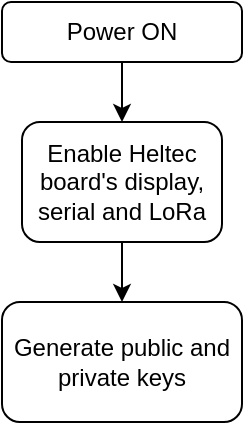 <mxfile version="16.4.11" type="github">
  <diagram id="C5RBs43oDa-KdzZeNtuy" name="Page-1">
    <mxGraphModel dx="946" dy="535" grid="1" gridSize="10" guides="1" tooltips="1" connect="1" arrows="1" fold="1" page="1" pageScale="1" pageWidth="827" pageHeight="1169" math="0" shadow="0">
      <root>
        <mxCell id="WIyWlLk6GJQsqaUBKTNV-0" />
        <mxCell id="WIyWlLk6GJQsqaUBKTNV-1" parent="WIyWlLk6GJQsqaUBKTNV-0" />
        <mxCell id="OJD0DWyWejZvtVfnCre9-2" style="edgeStyle=orthogonalEdgeStyle;rounded=0;orthogonalLoop=1;jettySize=auto;html=1;exitX=0.5;exitY=1;exitDx=0;exitDy=0;entryX=0.5;entryY=0;entryDx=0;entryDy=0;" edge="1" parent="WIyWlLk6GJQsqaUBKTNV-1" source="OJD0DWyWejZvtVfnCre9-0" target="OJD0DWyWejZvtVfnCre9-1">
          <mxGeometry relative="1" as="geometry" />
        </mxCell>
        <mxCell id="OJD0DWyWejZvtVfnCre9-0" value="Power ON" style="rounded=1;whiteSpace=wrap;html=1;" vertex="1" parent="WIyWlLk6GJQsqaUBKTNV-1">
          <mxGeometry x="240" y="40" width="120" height="30" as="geometry" />
        </mxCell>
        <mxCell id="OJD0DWyWejZvtVfnCre9-9" style="edgeStyle=orthogonalEdgeStyle;rounded=0;orthogonalLoop=1;jettySize=auto;html=1;exitX=0.5;exitY=1;exitDx=0;exitDy=0;entryX=0.5;entryY=0;entryDx=0;entryDy=0;" edge="1" parent="WIyWlLk6GJQsqaUBKTNV-1" source="OJD0DWyWejZvtVfnCre9-1" target="OJD0DWyWejZvtVfnCre9-8">
          <mxGeometry relative="1" as="geometry" />
        </mxCell>
        <mxCell id="OJD0DWyWejZvtVfnCre9-1" value="Enable Heltec board&#39;s display, serial and LoRa" style="rounded=1;whiteSpace=wrap;html=1;" vertex="1" parent="WIyWlLk6GJQsqaUBKTNV-1">
          <mxGeometry x="250" y="100" width="100" height="60" as="geometry" />
        </mxCell>
        <mxCell id="OJD0DWyWejZvtVfnCre9-8" value="Generate public and private keys" style="rounded=1;whiteSpace=wrap;html=1;shadow=0;fillColor=default;gradientColor=none;gradientDirection=radial;" vertex="1" parent="WIyWlLk6GJQsqaUBKTNV-1">
          <mxGeometry x="240" y="190" width="120" height="60" as="geometry" />
        </mxCell>
      </root>
    </mxGraphModel>
  </diagram>
</mxfile>
